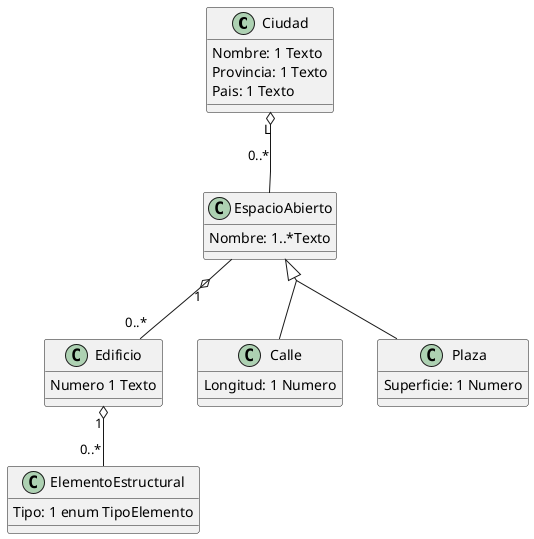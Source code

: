 @startuml
skinparam groupInheritance 2
class Ciudad{
 Nombre: 1 Texto
 Provincia: 1 Texto
 Pais: 1 Texto
}
class EspacioAbierto{
 Nombre: 1..*Texto
}
class Edificio{
 Numero 1 Texto
}
class ElementoEstructural{
 Tipo: 1 enum TipoElemento
}
class Calle{
 Longitud: 1 Numero
}
class Plaza{
 Superficie: 1 Numero
}
EspacioAbierto <|-- Calle
EspacioAbierto <|-- Plaza
Ciudad"L" o-- "0..*" EspacioAbierto
EspacioAbierto"1" o-- "0..*" Edificio
Edificio"1" o-- "0..*" ElementoEstructural

@enduml